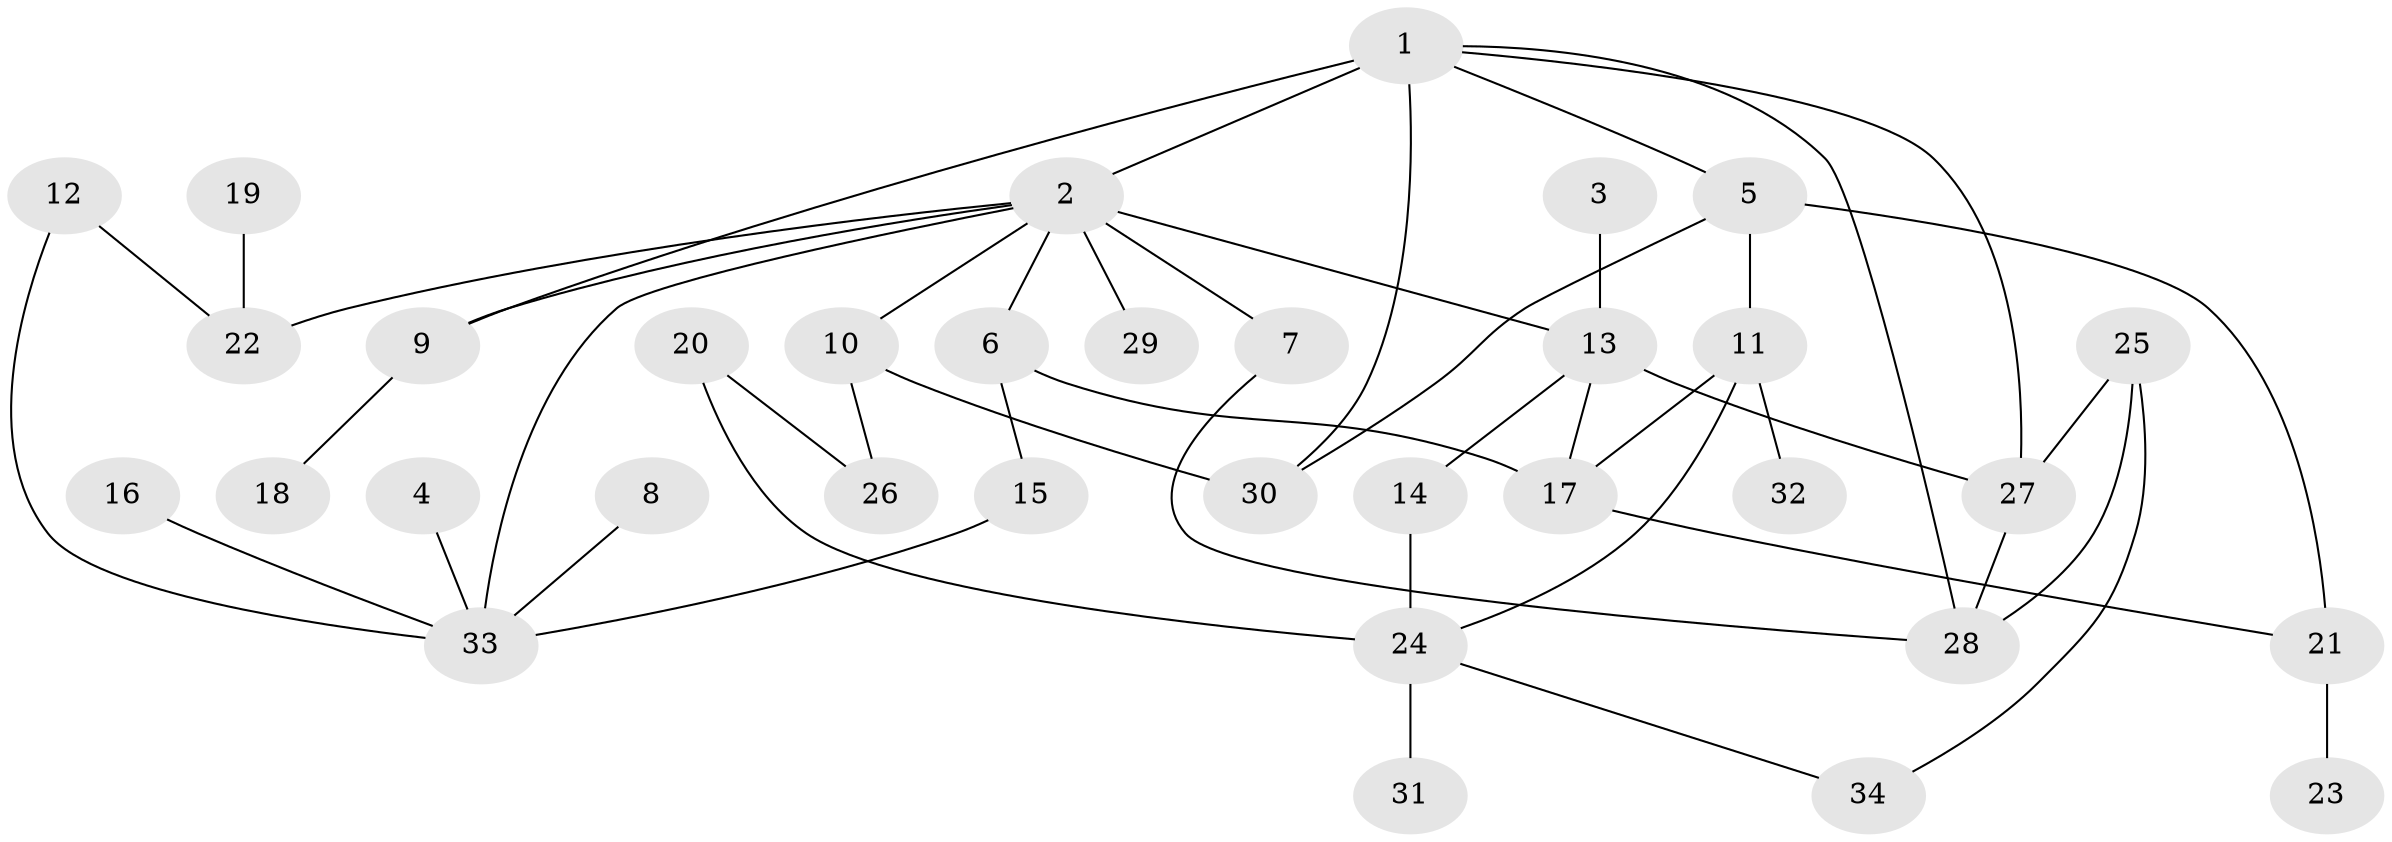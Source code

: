 // original degree distribution, {7: 0.03773584905660377, 2: 0.33962264150943394, 6: 0.03773584905660377, 5: 0.05660377358490566, 4: 0.05660377358490566, 3: 0.22641509433962265, 1: 0.24528301886792453}
// Generated by graph-tools (version 1.1) at 2025/35/03/04/25 23:35:59]
// undirected, 34 vertices, 48 edges
graph export_dot {
  node [color=gray90,style=filled];
  1;
  2;
  3;
  4;
  5;
  6;
  7;
  8;
  9;
  10;
  11;
  12;
  13;
  14;
  15;
  16;
  17;
  18;
  19;
  20;
  21;
  22;
  23;
  24;
  25;
  26;
  27;
  28;
  29;
  30;
  31;
  32;
  33;
  34;
  1 -- 2 [weight=2.0];
  1 -- 5 [weight=1.0];
  1 -- 9 [weight=1.0];
  1 -- 27 [weight=1.0];
  1 -- 28 [weight=1.0];
  1 -- 30 [weight=1.0];
  2 -- 6 [weight=1.0];
  2 -- 7 [weight=1.0];
  2 -- 9 [weight=1.0];
  2 -- 10 [weight=1.0];
  2 -- 13 [weight=1.0];
  2 -- 22 [weight=1.0];
  2 -- 29 [weight=1.0];
  2 -- 33 [weight=1.0];
  3 -- 13 [weight=1.0];
  4 -- 33 [weight=1.0];
  5 -- 11 [weight=1.0];
  5 -- 21 [weight=1.0];
  5 -- 30 [weight=1.0];
  6 -- 15 [weight=1.0];
  6 -- 17 [weight=1.0];
  7 -- 28 [weight=1.0];
  8 -- 33 [weight=1.0];
  9 -- 18 [weight=1.0];
  10 -- 26 [weight=1.0];
  10 -- 30 [weight=1.0];
  11 -- 17 [weight=1.0];
  11 -- 24 [weight=1.0];
  11 -- 32 [weight=1.0];
  12 -- 22 [weight=1.0];
  12 -- 33 [weight=1.0];
  13 -- 14 [weight=1.0];
  13 -- 17 [weight=1.0];
  13 -- 27 [weight=1.0];
  14 -- 24 [weight=2.0];
  15 -- 33 [weight=1.0];
  16 -- 33 [weight=1.0];
  17 -- 21 [weight=1.0];
  19 -- 22 [weight=1.0];
  20 -- 24 [weight=1.0];
  20 -- 26 [weight=1.0];
  21 -- 23 [weight=1.0];
  24 -- 31 [weight=1.0];
  24 -- 34 [weight=1.0];
  25 -- 27 [weight=1.0];
  25 -- 28 [weight=1.0];
  25 -- 34 [weight=1.0];
  27 -- 28 [weight=1.0];
}
